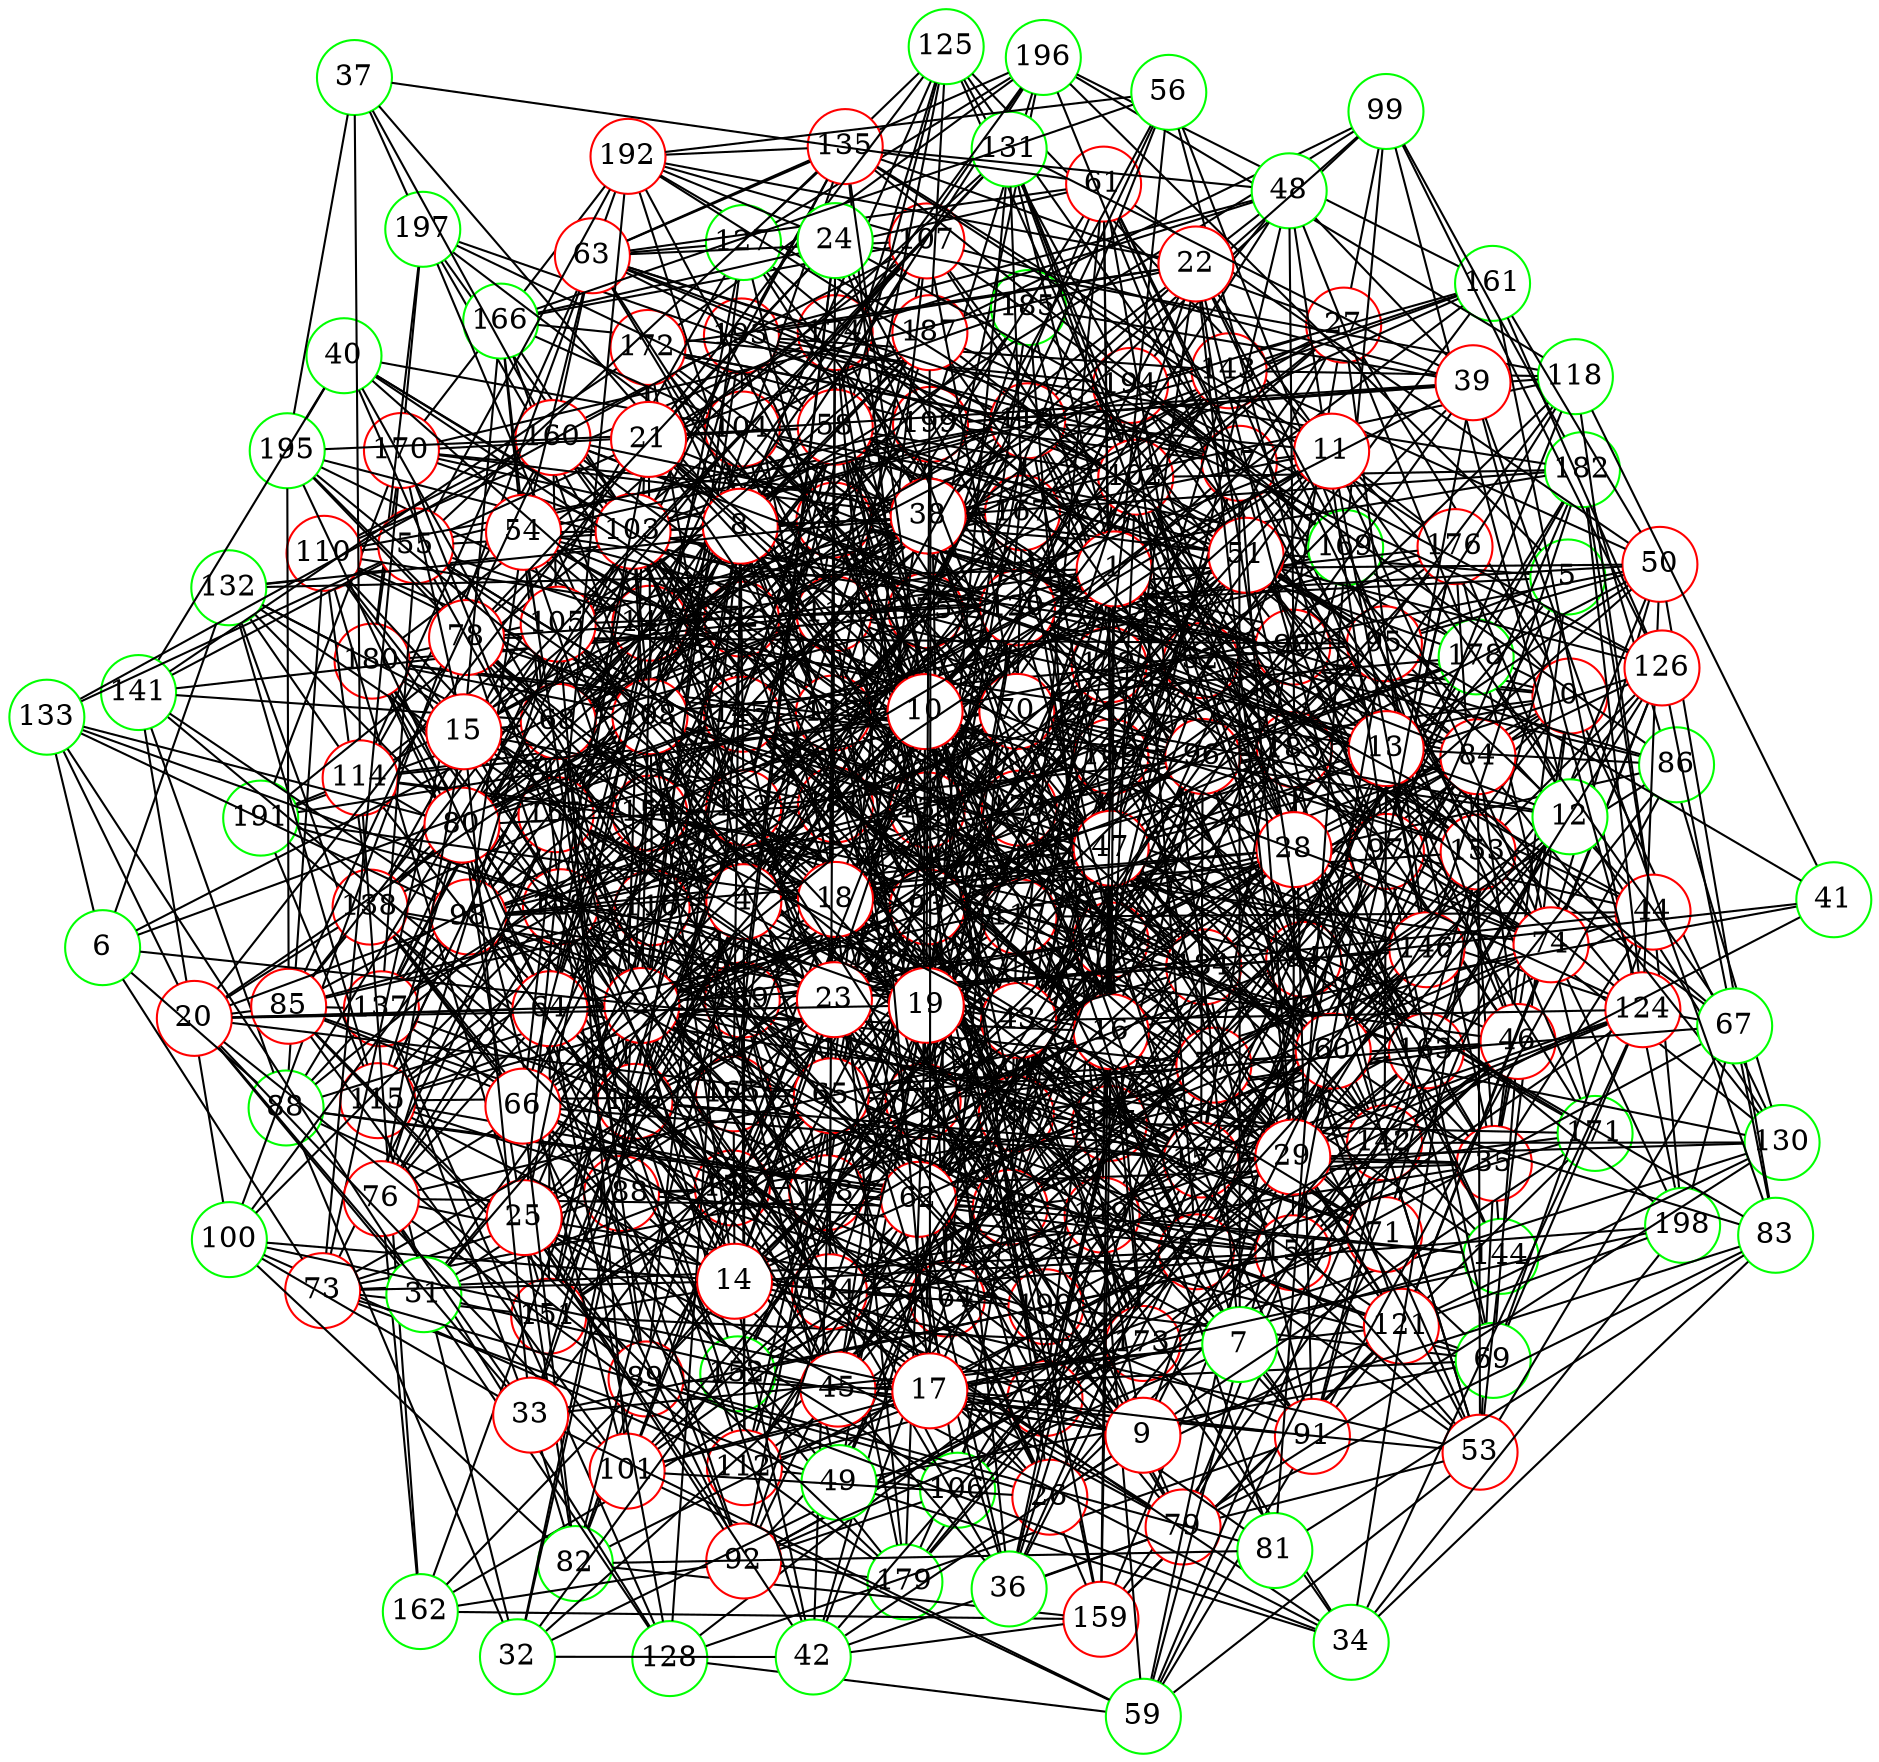 graph {
graph ["layout"="fdp"]
node ["style"="filled","fillcolor"="white","fixedsize"="true","shape"="circle"]
"0" ["color"="red"]
"129" ["color"="red"]
"195" ["color"="green"]
"168" ["color"="red"]
"171" ["color"="green"]
"176" ["color"="red"]
"181" ["color"="red"]
"192" ["color"="red"]
"193" ["color"="red"]
"197" ["color"="green"]
"184" ["color"="red"]
"186" ["color"="red"]
"194" ["color"="red"]
"177" ["color"="red"]
"179" ["color"="green"]
"190" ["color"="red"]
"142" ["color"="red"]
"167" ["color"="red"]
"170" ["color"="red"]
"180" ["color"="red"]
"188" ["color"="red"]
"189" ["color"="red"]
"191" ["color"="green"]
"130" ["color"="green"]
"178" ["color"="green"]
"182" ["color"="green"]
"183" ["color"="red"]
"157" ["color"="red"]
"173" ["color"="red"]
"3" ["color"="red"]
"161" ["color"="green"]
"196" ["color"="green"]
"199" ["color"="red"]
"198" ["color"="green"]
"132" ["color"="green"]
"137" ["color"="red"]
"147" ["color"="red"]
"5" ["color"="green"]
"35" ["color"="red"]
"44" ["color"="red"]
"97" ["color"="red"]
"107" ["color"="red"]
"166" ["color"="green"]
"110" ["color"="red"]
"138" ["color"="red"]
"152" ["color"="green"]
"154" ["color"="red"]
"158" ["color"="red"]
"162" ["color"="green"]
"164" ["color"="red"]
"165" ["color"="red"]
"163" ["color"="red"]
"174" ["color"="red"]
"139" ["color"="red"]
"160" ["color"="red"]
"143" ["color"="red"]
"159" ["color"="red"]
"116" ["color"="red"]
"172" ["color"="red"]
"175" ["color"="red"]
"151" ["color"="red"]
"156" ["color"="red"]
"185" ["color"="green"]
"153" ["color"="red"]
"119" ["color"="red"]
"136" ["color"="red"]
"148" ["color"="red"]
"149" ["color"="red"]
"150" ["color"="red"]
"145" ["color"="red"]
"155" ["color"="red"]
"187" ["color"="red"]
"123" ["color"="red"]
"140" ["color"="red"]
"118" ["color"="green"]
"69" ["color"="green"]
"117" ["color"="red"]
"87" ["color"="red"]
"125" ["color"="green"]
"127" ["color"="green"]
"124" ["color"="red"]
"122" ["color"="red"]
"109" ["color"="red"]
"46" ["color"="red"]
"102" ["color"="red"]
"131" ["color"="green"]
"106" ["color"="green"]
"112" ["color"="red"]
"144" ["color"="green"]
"113" ["color"="red"]
"115" ["color"="red"]
"111" ["color"="red"]
"134" ["color"="red"]
"141" ["color"="green"]
"146" ["color"="red"]
"169" ["color"="green"]
"50" ["color"="red"]
"71" ["color"="red"]
"98" ["color"="red"]
"100" ["color"="green"]
"133" ["color"="green"]
"77" ["color"="red"]
"83" ["color"="green"]
"94" ["color"="red"]
"126" ["color"="red"]
"61" ["color"="red"]
"96" ["color"="red"]
"120" ["color"="red"]
"121" ["color"="red"]
"63" ["color"="red"]
"135" ["color"="red"]
"114" ["color"="red"]
"95" ["color"="red"]
"84" ["color"="red"]
"52" ["color"="red"]
"68" ["color"="red"]
"89" ["color"="red"]
"104" ["color"="red"]
"58" ["color"="red"]
"70" ["color"="red"]
"74" ["color"="red"]
"75" ["color"="red"]
"78" ["color"="red"]
"79" ["color"="red"]
"91" ["color"="red"]
"128" ["color"="green"]
"93" ["color"="red"]
"90" ["color"="red"]
"103" ["color"="red"]
"108" ["color"="red"]
"60" ["color"="red"]
"53" ["color"="red"]
"67" ["color"="green"]
"57" ["color"="red"]
"73" ["color"="red"]
"82" ["color"="green"]
"59" ["color"="green"]
"101" ["color"="red"]
"105" ["color"="red"]
"72" ["color"="red"]
"80" ["color"="red"]
"92" ["color"="red"]
"86" ["color"="green"]
"55" ["color"="red"]
"88" ["color"="green"]
"27" ["color"="red"]
"99" ["color"="green"]
"30" ["color"="red"]
"32" ["color"="green"]
"42" ["color"="green"]
"65" ["color"="red"]
"47" ["color"="red"]
"49" ["color"="green"]
"54" ["color"="red"]
"1" ["color"="red"]
"43" ["color"="red"]
"16" ["color"="red"]
"64" ["color"="red"]
"76" ["color"="red"]
"40" ["color"="green"]
"41" ["color"="green"]
"51" ["color"="red"]
"85" ["color"="red"]
"2" ["color"="red"]
"4" ["color"="red"]
"28" ["color"="red"]
"62" ["color"="red"]
"31" ["color"="green"]
"45" ["color"="red"]
"8" ["color"="red"]
"37" ["color"="green"]
"12" ["color"="green"]
"29" ["color"="red"]
"13" ["color"="red"]
"18" ["color"="red"]
"66" ["color"="red"]
"48" ["color"="green"]
"25" ["color"="red"]
"34" ["color"="green"]
"26" ["color"="red"]
"20" ["color"="red"]
"33" ["color"="red"]
"38" ["color"="red"]
"81" ["color"="green"]
"21" ["color"="red"]
"24" ["color"="green"]
"6" ["color"="green"]
"7" ["color"="green"]
"10" ["color"="red"]
"14" ["color"="red"]
"23" ["color"="red"]
"36" ["color"="green"]
"56" ["color"="green"]
"9" ["color"="red"]
"11" ["color"="red"]
"19" ["color"="red"]
"22" ["color"="red"]
"15" ["color"="red"]
"17" ["color"="red"]
"39" ["color"="red"]
"0" -- "129"
"0" -- "130"
"0" -- "3"
"0" -- "35"
"0" -- "75"
"0" -- "140"
"0" -- "109"
"0" -- "174"
"0" -- "175"
"0" -- "144"
"0" -- "52"
"0" -- "184"
"0" -- "27"
"0" -- "125"
"0" -- "30"
"0" -- "94"
"129" -- "195"
"129" -- "168"
"129" -- "171"
"129" -- "142"
"129" -- "177"
"129" -- "184"
"168" -- "171"
"168" -- "190"
"171" -- "176"
"171" -- "177"
"176" -- "181"
"181" -- "192"
"181" -- "193"
"181" -- "197"
"181" -- "184"
"181" -- "186"
"186" -- "194"
"177" -- "179"
"177" -- "186"
"142" -- "167"
"167" -- "170"
"167" -- "180"
"170" -- "192"
"170" -- "197"
"170" -- "180"
"170" -- "191"
"180" -- "197"
"180" -- "188"
"188" -- "189"
"130" -- "178"
"130" -- "182"
"130" -- "183"
"130" -- "157"
"130" -- "173"
"130" -- "142"
"178" -- "182"
"182" -- "193"
"157" -- "179"
"157" -- "189"
"173" -- "178"
"3" -- "161"
"3" -- "132"
"3" -- "5"
"3" -- "165"
"3" -- "72"
"3" -- "104"
"3" -- "139"
"3" -- "86"
"3" -- "55"
"3" -- "88"
"3" -- "184"
"3" -- "57"
"3" -- "90"
"3" -- "156"
"3" -- "157"
"161" -- "194"
"161" -- "196"
"161" -- "198"
"196" -- "199"
"132" -- "180"
"132" -- "137"
"137" -- "147"
"147" -- "196"
"147" -- "197"
"147" -- "182"
"5" -- "35"
"5" -- "164"
"5" -- "196"
"5" -- "71"
"5" -- "57"
"5" -- "139"
"5" -- "111"
"35" -- "44"
"35" -- "109"
"35" -- "46"
"35" -- "144"
"35" -- "176"
"35" -- "52"
"35" -- "53"
"35" -- "151"
"35" -- "184"
"35" -- "57"
"35" -- "188"
"35" -- "157"
"35" -- "95"
"44" -- "97"
"44" -- "69"
"44" -- "198"
"44" -- "117"
"44" -- "149"
"44" -- "118"
"44" -- "150"
"44" -- "182"
"44" -- "87"
"44" -- "122"
"97" -- "193"
"97" -- "168"
"97" -- "107"
"97" -- "176"
"97" -- "118"
"97" -- "152"
"97" -- "158"
"107" -- "192"
"107" -- "166"
"107" -- "110"
"107" -- "174"
"107" -- "180"
"107" -- "123"
"107" -- "155"
"166" -- "194"
"166" -- "186"
"166" -- "189"
"110" -- "138"
"110" -- "139"
"110" -- "174"
"110" -- "116"
"110" -- "181"
"110" -- "119"
"110" -- "151"
"138" -- "199"
"138" -- "147"
"138" -- "152"
"138" -- "189"
"152" -- "179"
"152" -- "180"
"152" -- "154"
"152" -- "157"
"154" -- "176"
"154" -- "183"
"154" -- "188"
"154" -- "157"
"154" -- "158"
"158" -- "162"
"158" -- "163"
"158" -- "197"
"158" -- "199"
"158" -- "174"
"158" -- "184"
"162" -- "164"
"164" -- "165"
"164" -- "199"
"163" -- "186"
"139" -- "160"
"139" -- "194"
"139" -- "173"
"139" -- "143"
"139" -- "159"
"160" -- "177"
"143" -- "161"
"143" -- "193"
"143" -- "167"
"143" -- "181"
"143" -- "186"
"159" -- "162"
"159" -- "171"
"116" -- "167"
"116" -- "172"
"116" -- "181"
"116" -- "151"
"116" -- "153"
"116" -- "157"
"116" -- "158"
"116" -- "190"
"172" -- "196"
"172" -- "199"
"172" -- "175"
"172" -- "186"
"172" -- "188"
"175" -- "196"
"175" -- "197"
"175" -- "198"
"175" -- "181"
"175" -- "188"
"151" -- "156"
"151" -- "173"
"156" -- "163"
"156" -- "181"
"156" -- "184"
"156" -- "185"
"156" -- "157"
"153" -- "157"
"119" -- "163"
"119" -- "164"
"119" -- "167"
"119" -- "136"
"119" -- "172"
"119" -- "145"
"119" -- "155"
"136" -- "175"
"136" -- "148"
"136" -- "180"
"136" -- "181"
"136" -- "150"
"136" -- "157"
"148" -- "166"
"148" -- "168"
"148" -- "180"
"148" -- "149"
"148" -- "183"
"148" -- "158"
"148" -- "190"
"149" -- "160"
"149" -- "164"
"149" -- "178"
"149" -- "185"
"149" -- "154"
"150" -- "177"
"150" -- "167"
"150" -- "188"
"145" -- "176"
"145" -- "184"
"155" -- "196"
"155" -- "166"
"155" -- "187"
"187" -- "192"
"123" -- "167"
"123" -- "199"
"123" -- "140"
"123" -- "175"
"123" -- "178"
"123" -- "181"
"123" -- "151"
"140" -- "164"
"140" -- "167"
"140" -- "172"
"140" -- "173"
"140" -- "151"
"140" -- "156"
"140" -- "189"
"118" -- "177"
"118" -- "196"
"118" -- "183"
"118" -- "199"
"118" -- "143"
"69" -- "97"
"69" -- "117"
"69" -- "165"
"69" -- "87"
"69" -- "124"
"69" -- "158"
"69" -- "190"
"117" -- "129"
"117" -- "193"
"117" -- "136"
"117" -- "150"
"117" -- "158"
"117" -- "161"
"117" -- "163"
"117" -- "173"
"117" -- "175"
"117" -- "181"
"87" -- "193"
"87" -- "194"
"87" -- "199"
"87" -- "172"
"87" -- "178"
"87" -- "186"
"87" -- "125"
"125" -- "145"
"125" -- "194"
"125" -- "187"
"125" -- "127"
"127" -- "196"
"127" -- "136"
"127" -- "184"
"127" -- "153"
"127" -- "138"
"124" -- "129"
"124" -- "194"
"124" -- "164"
"124" -- "149"
"124" -- "182"
"124" -- "154"
"124" -- "157"
"122" -- "129"
"122" -- "163"
"122" -- "195"
"122" -- "177"
"122" -- "152"
"122" -- "189"
"109" -- "193"
"109" -- "164"
"109" -- "168"
"109" -- "142"
"109" -- "177"
"109" -- "148"
"109" -- "180"
"109" -- "159"
"46" -- "97"
"46" -- "69"
"46" -- "165"
"46" -- "102"
"46" -- "169"
"46" -- "173"
"46" -- "142"
"46" -- "143"
"46" -- "145"
"46" -- "50"
"46" -- "84"
"46" -- "148"
"46" -- "154"
"46" -- "186"
"102" -- "192"
"102" -- "131"
"102" -- "163"
"102" -- "197"
"102" -- "106"
"102" -- "139"
"102" -- "144"
"102" -- "146"
"102" -- "182"
"102" -- "125"
"131" -- "167"
"106" -- "112"
"106" -- "116"
"106" -- "173"
"106" -- "111"
"112" -- "140"
"112" -- "144"
"112" -- "113"
"112" -- "189"
"144" -- "149"
"144" -- "181"
"144" -- "158"
"113" -- "194"
"113" -- "136"
"113" -- "137"
"113" -- "177"
"113" -- "115"
"113" -- "179"
"113" -- "151"
"113" -- "183"
"113" -- "125"
"115" -- "193"
"115" -- "132"
"115" -- "173"
"115" -- "181"
"115" -- "189"
"115" -- "191"
"111" -- "194"
"111" -- "134"
"111" -- "141"
"111" -- "173"
"111" -- "176"
"111" -- "125"
"111" -- "127"
"111" -- "191"
"134" -- "198"
"134" -- "148"
"134" -- "180"
"134" -- "149"
"134" -- "189"
"134" -- "190"
"141" -- "165"
"141" -- "150"
"141" -- "172"
"146" -- "179"
"146" -- "149"
"146" -- "181"
"146" -- "182"
"146" -- "157"
"146" -- "189"
"169" -- "194"
"169" -- "183"
"169" -- "171"
"50" -- "161"
"50" -- "71"
"50" -- "143"
"50" -- "83"
"50" -- "147"
"50" -- "184"
"50" -- "124"
"50" -- "61"
"50" -- "95"
"71" -- "98"
"71" -- "139"
"71" -- "77"
"71" -- "112"
"71" -- "119"
"71" -- "156"
"71" -- "189"
"71" -- "190"
"71" -- "159"
"98" -- "100"
"98" -- "133"
"98" -- "109"
"98" -- "111"
"98" -- "147"
"98" -- "116"
"98" -- "150"
"98" -- "187"
"100" -- "112"
"100" -- "148"
"100" -- "164"
"100" -- "141"
"133" -- "193"
"77" -- "129"
"77" -- "194"
"77" -- "106"
"77" -- "175"
"77" -- "83"
"77" -- "182"
"77" -- "152"
"77" -- "184"
"77" -- "185"
"77" -- "157"
"83" -- "94"
"83" -- "126"
"94" -- "164"
"94" -- "102"
"94" -- "156"
"94" -- "157"
"94" -- "127"
"126" -- "161"
"126" -- "194"
"126" -- "153"
"126" -- "187"
"61" -- "96"
"61" -- "97"
"61" -- "166"
"61" -- "109"
"61" -- "111"
"61" -- "175"
"61" -- "87"
"61" -- "63"
"96" -- "129"
"96" -- "168"
"96" -- "172"
"96" -- "142"
"96" -- "111"
"96" -- "112"
"96" -- "178"
"96" -- "147"
"96" -- "180"
"96" -- "119"
"96" -- "183"
"96" -- "120"
"96" -- "121"
"96" -- "153"
"96" -- "157"
"120" -- "160"
"120" -- "137"
"120" -- "138"
"120" -- "139"
"120" -- "180"
"120" -- "183"
"120" -- "122"
"121" -- "130"
"121" -- "165"
"121" -- "198"
"121" -- "140"
"121" -- "126"
"121" -- "159"
"63" -- "160"
"63" -- "192"
"63" -- "100"
"63" -- "196"
"63" -- "102"
"63" -- "135"
"63" -- "199"
"63" -- "107"
"63" -- "139"
"63" -- "174"
"63" -- "114"
"63" -- "117"
"63" -- "87"
"63" -- "119"
"63" -- "127"
"135" -- "192"
"135" -- "193"
"135" -- "137"
"135" -- "169"
"135" -- "176"
"114" -- "160"
"114" -- "162"
"114" -- "132"
"114" -- "147"
"114" -- "123"
"114" -- "156"
"114" -- "189"
"114" -- "191"
"95" -- "102"
"95" -- "136"
"95" -- "119"
"95" -- "184"
"95" -- "122"
"84" -- "130"
"84" -- "140"
"84" -- "111"
"84" -- "177"
"84" -- "117"
"84" -- "187"
"84" -- "126"
"84" -- "190"
"52" -- "68"
"52" -- "164"
"52" -- "199"
"52" -- "104"
"52" -- "107"
"52" -- "144"
"52" -- "181"
"52" -- "150"
"52" -- "183"
"52" -- "58"
"52" -- "90"
"52" -- "155"
"52" -- "60"
"52" -- "189"
"52" -- "158"
"68" -- "160"
"68" -- "195"
"68" -- "196"
"68" -- "199"
"68" -- "136"
"68" -- "77"
"68" -- "141"
"68" -- "111"
"68" -- "177"
"68" -- "115"
"68" -- "152"
"68" -- "89"
"68" -- "157"
"89" -- "148"
"104" -- "193"
"104" -- "131"
"104" -- "166"
"104" -- "169"
"104" -- "111"
"104" -- "155"
"104" -- "187"
"104" -- "156"
"104" -- "126"
"104" -- "191"
"58" -- "195"
"58" -- "68"
"58" -- "197"
"58" -- "70"
"58" -- "102"
"58" -- "170"
"58" -- "175"
"58" -- "113"
"58" -- "178"
"58" -- "117"
"58" -- "153"
"70" -- "98"
"70" -- "167"
"70" -- "74"
"70" -- "75"
"70" -- "107"
"70" -- "114"
"70" -- "181"
"70" -- "150"
"70" -- "89"
"70" -- "121"
"70" -- "153"
"70" -- "91"
"70" -- "158"
"74" -- "97"
"74" -- "198"
"74" -- "168"
"74" -- "177"
"74" -- "114"
"74" -- "87"
"74" -- "121"
"74" -- "122"
"74" -- "126"
"75" -- "131"
"75" -- "104"
"75" -- "77"
"75" -- "78"
"75" -- "79"
"75" -- "120"
"78" -- "131"
"78" -- "195"
"78" -- "112"
"78" -- "186"
"78" -- "95"
"79" -- "130"
"79" -- "163"
"79" -- "137"
"79" -- "83"
"79" -- "154"
"79" -- "123"
"79" -- "188"
"91" -- "128"
"91" -- "142"
"91" -- "183"
"91" -- "184"
"91" -- "121"
"91" -- "153"
"91" -- "186"
"91" -- "93"
"128" -- "137"
"93" -- "96"
"93" -- "164"
"93" -- "135"
"93" -- "174"
"93" -- "112"
"93" -- "126"
"93" -- "190"
"90" -- "98"
"90" -- "103"
"90" -- "171"
"90" -- "140"
"90" -- "120"
"90" -- "185"
"90" -- "189"
"90" -- "190"
"103" -- "167"
"103" -- "199"
"103" -- "137"
"103" -- "170"
"103" -- "108"
"103" -- "143"
"103" -- "113"
"103" -- "145"
"103" -- "117"
"103" -- "119"
"103" -- "120"
"103" -- "154"
"103" -- "156"
"108" -- "165"
"108" -- "135"
"108" -- "139"
"108" -- "146"
"108" -- "180"
"108" -- "188"
"108" -- "125"
"108" -- "127"
"60" -- "130"
"60" -- "131"
"60" -- "134"
"60" -- "104"
"60" -- "139"
"60" -- "77"
"60" -- "111"
"60" -- "112"
"60" -- "145"
"60" -- "146"
"60" -- "182"
"60" -- "153"
"60" -- "159"
"53" -- "67"
"53" -- "71"
"53" -- "109"
"53" -- "142"
"53" -- "79"
"53" -- "144"
"53" -- "84"
"53" -- "57"
"53" -- "59"
"67" -- "198"
"67" -- "167"
"67" -- "90"
"67" -- "124"
"57" -- "128"
"57" -- "163"
"57" -- "102"
"57" -- "73"
"57" -- "171"
"57" -- "145"
"57" -- "82"
"57" -- "179"
"57" -- "117"
"57" -- "186"
"57" -- "126"
"73" -- "151"
"73" -- "170"
"73" -- "155"
"73" -- "188"
"73" -- "78"
"73" -- "158"
"82" -- "100"
"82" -- "181"
"82" -- "89"
"82" -- "159"
"59" -- "128"
"59" -- "101"
"59" -- "149"
"59" -- "71"
"59" -- "91"
"59" -- "94"
"59" -- "142"
"101" -- "105"
"101" -- "173"
"101" -- "177"
"101" -- "186"
"105" -- "168"
"105" -- "137"
"105" -- "138"
"105" -- "107"
"105" -- "175"
"105" -- "114"
"105" -- "149"
"105" -- "156"
"72" -- "128"
"72" -- "161"
"72" -- "171"
"72" -- "173"
"72" -- "78"
"72" -- "110"
"72" -- "80"
"72" -- "184"
"72" -- "155"
"80" -- "132"
"80" -- "101"
"80" -- "133"
"80" -- "102"
"80" -- "134"
"80" -- "169"
"80" -- "138"
"80" -- "108"
"80" -- "145"
"80" -- "82"
"80" -- "115"
"80" -- "181"
"80" -- "185"
"80" -- "187"
"80" -- "92"
"92" -- "97"
"92" -- "162"
"92" -- "106"
"92" -- "173"
"92" -- "175"
"92" -- "179"
"92" -- "188"
"86" -- "177"
"86" -- "117"
"86" -- "120"
"86" -- "154"
"86" -- "91"
"86" -- "107"
"55" -- "192"
"55" -- "133"
"55" -- "134"
"55" -- "135"
"55" -- "199"
"55" -- "137"
"55" -- "141"
"55" -- "110"
"55" -- "142"
"55" -- "147"
"55" -- "117"
"55" -- "93"
"88" -- "149"
"88" -- "103"
"88" -- "168"
"88" -- "156"
"88" -- "93"
"88" -- "141"
"88" -- "110"
"27" -- "113"
"27" -- "146"
"27" -- "99"
"27" -- "119"
"27" -- "135"
"27" -- "167"
"27" -- "72"
"27" -- "120"
"27" -- "93"
"27" -- "109"
"27" -- "157"
"99" -- "145"
"99" -- "182"
"99" -- "105"
"99" -- "169"
"99" -- "187"
"99" -- "126"
"30" -- "32"
"30" -- "96"
"30" -- "67"
"30" -- "134"
"30" -- "138"
"30" -- "47"
"30" -- "177"
"30" -- "58"
"30" -- "92"
"30" -- "93"
"32" -- "177"
"32" -- "115"
"32" -- "88"
"32" -- "136"
"32" -- "42"
"32" -- "75"
"32" -- "188"
"42" -- "65"
"42" -- "116"
"42" -- "117"
"42" -- "136"
"42" -- "186"
"42" -- "60"
"42" -- "79"
"42" -- "159"
"65" -- "67"
"65" -- "167"
"65" -- "75"
"65" -- "107"
"65" -- "108"
"65" -- "78"
"65" -- "174"
"65" -- "112"
"65" -- "145"
"65" -- "115"
"65" -- "150"
"65" -- "151"
"65" -- "154"
"47" -- "98"
"47" -- "78"
"47" -- "142"
"47" -- "144"
"47" -- "49"
"47" -- "177"
"47" -- "50"
"47" -- "115"
"47" -- "84"
"47" -- "117"
"47" -- "149"
"47" -- "54"
"47" -- "87"
"47" -- "119"
"47" -- "89"
"47" -- "121"
"47" -- "61"
"47" -- "95"
"49" -- "147"
"49" -- "69"
"49" -- "119"
"49" -- "73"
"49" -- "138"
"54" -- "129"
"54" -- "98"
"54" -- "103"
"54" -- "109"
"54" -- "111"
"54" -- "113"
"54" -- "116"
"54" -- "119"
"54" -- "90"
"54" -- "188"
"54" -- "63"
"1" -- "97"
"1" -- "131"
"1" -- "68"
"1" -- "132"
"1" -- "72"
"1" -- "43"
"1" -- "75"
"1" -- "16"
"1" -- "50"
"1" -- "84"
"1" -- "85"
"1" -- "149"
"1" -- "120"
"1" -- "152"
"1" -- "153"
"1" -- "124"
"43" -- "101"
"43" -- "168"
"43" -- "138"
"43" -- "108"
"43" -- "174"
"43" -- "176"
"43" -- "49"
"43" -- "53"
"43" -- "151"
"43" -- "184"
"43" -- "123"
"43" -- "155"
"43" -- "124"
"43" -- "61"
"43" -- "191"
"16" -- "64"
"16" -- "96"
"16" -- "98"
"16" -- "70"
"16" -- "102"
"16" -- "167"
"16" -- "40"
"16" -- "41"
"16" -- "76"
"16" -- "173"
"16" -- "145"
"16" -- "53"
"16" -- "181"
"16" -- "54"
"16" -- "150"
"16" -- "58"
"16" -- "159"
"64" -- "128"
"64" -- "193"
"64" -- "195"
"64" -- "134"
"64" -- "103"
"64" -- "104"
"64" -- "76"
"64" -- "142"
"64" -- "111"
"64" -- "143"
"64" -- "151"
"64" -- "94"
"76" -- "128"
"76" -- "129"
"76" -- "162"
"76" -- "134"
"76" -- "168"
"76" -- "105"
"76" -- "179"
"76" -- "148"
"76" -- "155"
"76" -- "156"
"40" -- "129"
"40" -- "195"
"40" -- "116"
"40" -- "103"
"40" -- "104"
"40" -- "141"
"40" -- "78"
"41" -- "51"
"41" -- "118"
"41" -- "94"
"41" -- "190"
"51" -- "65"
"51" -- "194"
"51" -- "196"
"51" -- "70"
"51" -- "168"
"51" -- "74"
"51" -- "170"
"51" -- "109"
"51" -- "142"
"51" -- "84"
"51" -- "58"
"51" -- "156"
"51" -- "95"
"85" -- "160"
"85" -- "195"
"85" -- "101"
"85" -- "104"
"85" -- "137"
"85" -- "138"
"85" -- "112"
"85" -- "116"
"85" -- "89"
"85" -- "158"
"85" -- "190"
"2" -- "64"
"2" -- "193"
"2" -- "162"
"2" -- "4"
"2" -- "164"
"2" -- "8"
"2" -- "168"
"2" -- "169"
"2" -- "140"
"2" -- "173"
"2" -- "110"
"2" -- "147"
"2" -- "20"
"2" -- "183"
"2" -- "57"
"2" -- "58"
"2" -- "29"
"2" -- "93"
"4" -- "194"
"4" -- "172"
"4" -- "173"
"4" -- "143"
"4" -- "82"
"4" -- "178"
"4" -- "180"
"4" -- "85"
"4" -- "87"
"4" -- "119"
"4" -- "120"
"4" -- "122"
"4" -- "155"
"4" -- "187"
"4" -- "28"
"4" -- "156"
"4" -- "157"
"4" -- "31"
"28" -- "64"
"28" -- "98"
"28" -- "194"
"28" -- "35"
"28" -- "131"
"28" -- "43"
"28" -- "75"
"28" -- "53"
"28" -- "187"
"28" -- "124"
"28" -- "62"
"28" -- "158"
"62" -- "96"
"62" -- "103"
"62" -- "137"
"62" -- "108"
"62" -- "140"
"62" -- "79"
"62" -- "146"
"62" -- "115"
"62" -- "116"
"62" -- "183"
"62" -- "120"
"62" -- "184"
"62" -- "122"
"62" -- "92"
"62" -- "159"
"31" -- "128"
"31" -- "117"
"31" -- "133"
"31" -- "123"
"31" -- "45"
"31" -- "94"
"45" -- "98"
"45" -- "69"
"45" -- "139"
"45" -- "140"
"45" -- "114"
"45" -- "53"
"45" -- "184"
"45" -- "121"
"45" -- "186"
"45" -- "91"
"45" -- "155"
"45" -- "188"
"45" -- "189"
"8" -- "37"
"8" -- "165"
"8" -- "167"
"8" -- "170"
"8" -- "107"
"8" -- "139"
"8" -- "12"
"8" -- "13"
"8" -- "113"
"8" -- "145"
"8" -- "117"
"8" -- "89"
"8" -- "58"
"8" -- "123"
"8" -- "187"
"8" -- "188"
"8" -- "62"
"37" -- "160"
"37" -- "114"
"37" -- "195"
"37" -- "197"
"37" -- "61"
"12" -- "176"
"12" -- "99"
"12" -- "163"
"12" -- "70"
"12" -- "168"
"12" -- "106"
"12" -- "123"
"12" -- "29"
"12" -- "190"
"12" -- "95"
"29" -- "129"
"29" -- "35"
"29" -- "163"
"29" -- "136"
"29" -- "113"
"29" -- "117"
"29" -- "87"
"29" -- "153"
"29" -- "59"
"29" -- "30"
"29" -- "95"
"13" -- "160"
"13" -- "105"
"13" -- "142"
"13" -- "174"
"13" -- "18"
"13" -- "50"
"13" -- "146"
"13" -- "51"
"13" -- "117"
"13" -- "86"
"13" -- "119"
"13" -- "26"
"13" -- "154"
"13" -- "61"
"18" -- "66"
"18" -- "195"
"18" -- "132"
"18" -- "101"
"18" -- "71"
"18" -- "72"
"18" -- "168"
"18" -- "105"
"18" -- "79"
"18" -- "143"
"18" -- "48"
"18" -- "178"
"18" -- "51"
"18" -- "179"
"18" -- "25"
"18" -- "185"
"18" -- "154"
"18" -- "93"
"18" -- "191"
"66" -- "82"
"66" -- "147"
"66" -- "70"
"66" -- "72"
"66" -- "120"
"66" -- "138"
"66" -- "91"
"66" -- "155"
"66" -- "187"
"66" -- "92"
"66" -- "157"
"48" -- "97"
"48" -- "193"
"48" -- "178"
"48" -- "194"
"48" -- "135"
"48" -- "183"
"48" -- "72"
"48" -- "140"
"48" -- "174"
"25" -- "192"
"25" -- "129"
"25" -- "34"
"25" -- "165"
"25" -- "42"
"25" -- "106"
"25" -- "145"
"25" -- "147"
"25" -- "179"
"25" -- "88"
"25" -- "89"
"25" -- "92"
"25" -- "190"
"34" -- "49"
"34" -- "83"
"34" -- "134"
"34" -- "198"
"34" -- "89"
"34" -- "153"
"34" -- "186"
"34" -- "124"
"34" -- "173"
"26" -- "64"
"26" -- "163"
"26" -- "164"
"26" -- "101"
"26" -- "73"
"26" -- "46"
"26" -- "175"
"26" -- "148"
"26" -- "121"
"26" -- "123"
"26" -- "62"
"20" -- "64"
"20" -- "33"
"20" -- "65"
"20" -- "98"
"20" -- "101"
"20" -- "133"
"20" -- "38"
"20" -- "138"
"20" -- "21"
"20" -- "85"
"20" -- "89"
"20" -- "31"
"33" -- "113"
"33" -- "145"
"33" -- "82"
"33" -- "100"
"33" -- "137"
"33" -- "122"
"33" -- "59"
"33" -- "76"
"33" -- "190"
"38" -- "160"
"38" -- "99"
"38" -- "68"
"38" -- "132"
"38" -- "105"
"38" -- "44"
"38" -- "174"
"38" -- "81"
"38" -- "147"
"38" -- "148"
"38" -- "118"
"38" -- "182"
"38" -- "57"
"81" -- "82"
"81" -- "83"
"81" -- "136"
"81" -- "89"
"81" -- "169"
"21" -- "140"
"21" -- "174"
"21" -- "47"
"21" -- "84"
"21" -- "148"
"21" -- "55"
"21" -- "24"
"21" -- "184"
"21" -- "185"
"21" -- "123"
"21" -- "125"
"21" -- "94"
"24" -- "192"
"24" -- "165"
"24" -- "70"
"24" -- "118"
"24" -- "134"
"24" -- "87"
"24" -- "109"
"24" -- "189"
"24" -- "78"
"6" -- "145"
"6" -- "132"
"6" -- "133"
"6" -- "72"
"6" -- "88"
"6" -- "73"
"6" -- "77"
"7" -- "33"
"7" -- "98"
"7" -- "87"
"7" -- "120"
"7" -- "184"
"7" -- "10"
"7" -- "91"
"7" -- "92"
"7" -- "108"
"7" -- "126"
"10" -- "160"
"10" -- "192"
"10" -- "161"
"10" -- "101"
"10" -- "135"
"10" -- "40"
"10" -- "74"
"10" -- "75"
"10" -- "14"
"10" -- "50"
"10" -- "56"
"10" -- "58"
"10" -- "186"
"10" -- "31"
"10" -- "159"
"10" -- "191"
"14" -- "164"
"14" -- "165"
"14" -- "136"
"14" -- "73"
"14" -- "138"
"14" -- "170"
"14" -- "75"
"14" -- "108"
"14" -- "77"
"14" -- "115"
"14" -- "53"
"14" -- "23"
"14" -- "183"
"14" -- "154"
"14" -- "186"
"14" -- "93"
"14" -- "95"
"23" -- "194"
"23" -- "36"
"23" -- "132"
"23" -- "133"
"23" -- "165"
"23" -- "73"
"23" -- "44"
"23" -- "176"
"23" -- "51"
"23" -- "147"
"23" -- "57"
"23" -- "30"
"36" -- "97"
"36" -- "177"
"36" -- "149"
"36" -- "184"
"36" -- "139"
"36" -- "155"
"36" -- "45"
"36" -- "157"
"36" -- "62"
"36" -- "79"
"56" -- "192"
"56" -- "163"
"56" -- "166"
"56" -- "122"
"56" -- "123"
"56" -- "95"
"56" -- "175"
"9" -- "100"
"9" -- "42"
"9" -- "171"
"9" -- "13"
"9" -- "45"
"9" -- "14"
"9" -- "113"
"9" -- "83"
"9" -- "84"
"9" -- "149"
"9" -- "181"
"9" -- "152"
"9" -- "26"
"9" -- "155"
"9" -- "189"
"9" -- "158"
"11" -- "67"
"11" -- "135"
"11" -- "167"
"11" -- "74"
"11" -- "139"
"11" -- "140"
"11" -- "175"
"11" -- "176"
"11" -- "146"
"11" -- "19"
"11" -- "116"
"11" -- "148"
"11" -- "22"
"11" -- "87"
"11" -- "119"
"11" -- "93"
"19" -- "45"
"19" -- "78"
"19" -- "179"
"19" -- "20"
"19" -- "116"
"19" -- "118"
"19" -- "121"
"19" -- "185"
"19" -- "155"
"19" -- "187"
"19" -- "28"
"19" -- "92"
"22" -- "192"
"22" -- "129"
"22" -- "193"
"22" -- "169"
"22" -- "170"
"22" -- "172"
"22" -- "47"
"22" -- "119"
"22" -- "120"
"22" -- "153"
"22" -- "90"
"22" -- "29"
"22" -- "94"
"15" -- "33"
"15" -- "194"
"15" -- "131"
"15" -- "68"
"15" -- "166"
"15" -- "170"
"15" -- "76"
"15" -- "45"
"15" -- "110"
"15" -- "181"
"15" -- "23"
"15" -- "119"
"15" -- "187"
"15" -- "29"
"17" -- "65"
"17" -- "101"
"17" -- "198"
"17" -- "199"
"17" -- "168"
"17" -- "89"
"17" -- "91"
"17" -- "30"
"17" -- "142"
"17" -- "174"
"17" -- "79"
"17" -- "191"
"39" -- "48"
"39" -- "97"
"39" -- "83"
"39" -- "131"
"39" -- "52"
"39" -- "199"
"39" -- "104"
"39" -- "185"
"39" -- "43"
"39" -- "107"
"39" -- "123"
"39" -- "124"
}